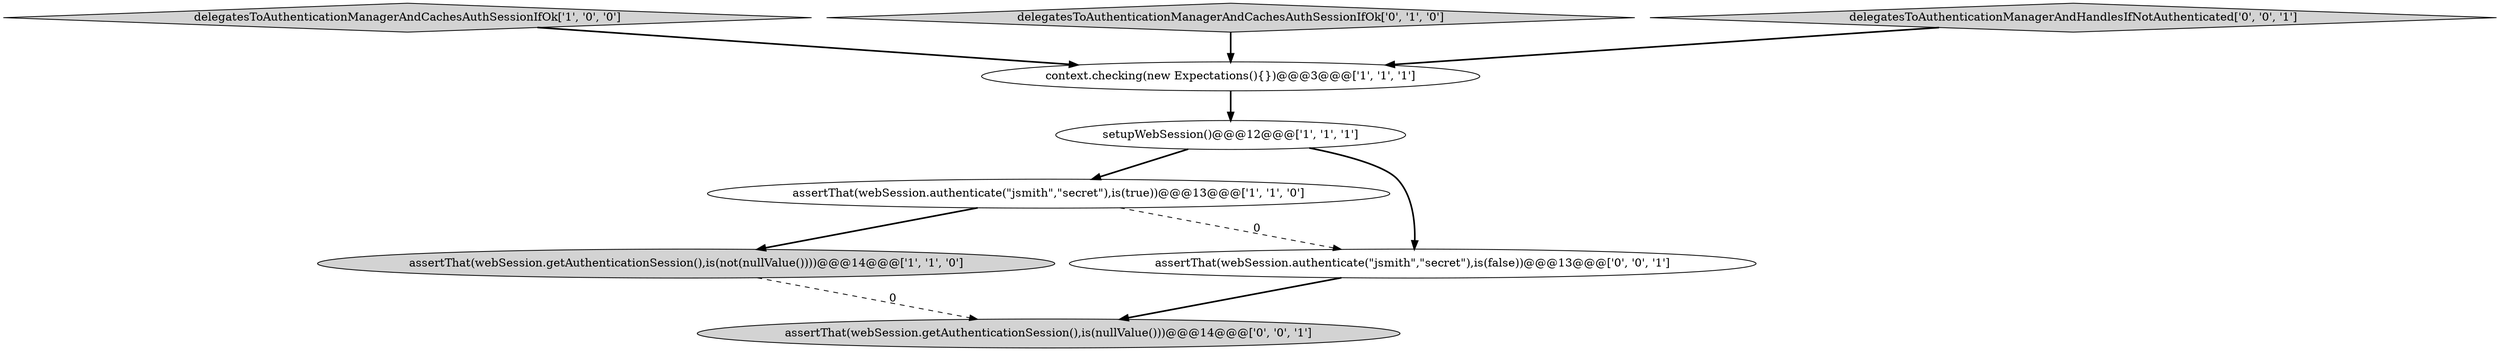 digraph {
1 [style = filled, label = "assertThat(webSession.getAuthenticationSession(),is(not(nullValue())))@@@14@@@['1', '1', '0']", fillcolor = lightgray, shape = ellipse image = "AAA0AAABBB1BBB"];
3 [style = filled, label = "assertThat(webSession.authenticate(\"jsmith\",\"secret\"),is(true))@@@13@@@['1', '1', '0']", fillcolor = white, shape = ellipse image = "AAA0AAABBB1BBB"];
7 [style = filled, label = "assertThat(webSession.authenticate(\"jsmith\",\"secret\"),is(false))@@@13@@@['0', '0', '1']", fillcolor = white, shape = ellipse image = "AAA0AAABBB3BBB"];
4 [style = filled, label = "context.checking(new Expectations(){})@@@3@@@['1', '1', '1']", fillcolor = white, shape = ellipse image = "AAA0AAABBB1BBB"];
2 [style = filled, label = "delegatesToAuthenticationManagerAndCachesAuthSessionIfOk['1', '0', '0']", fillcolor = lightgray, shape = diamond image = "AAA0AAABBB1BBB"];
5 [style = filled, label = "delegatesToAuthenticationManagerAndCachesAuthSessionIfOk['0', '1', '0']", fillcolor = lightgray, shape = diamond image = "AAA0AAABBB2BBB"];
8 [style = filled, label = "delegatesToAuthenticationManagerAndHandlesIfNotAuthenticated['0', '0', '1']", fillcolor = lightgray, shape = diamond image = "AAA0AAABBB3BBB"];
0 [style = filled, label = "setupWebSession()@@@12@@@['1', '1', '1']", fillcolor = white, shape = ellipse image = "AAA0AAABBB1BBB"];
6 [style = filled, label = "assertThat(webSession.getAuthenticationSession(),is(nullValue()))@@@14@@@['0', '0', '1']", fillcolor = lightgray, shape = ellipse image = "AAA0AAABBB3BBB"];
7->6 [style = bold, label=""];
1->6 [style = dashed, label="0"];
5->4 [style = bold, label=""];
0->3 [style = bold, label=""];
2->4 [style = bold, label=""];
8->4 [style = bold, label=""];
3->7 [style = dashed, label="0"];
4->0 [style = bold, label=""];
3->1 [style = bold, label=""];
0->7 [style = bold, label=""];
}
